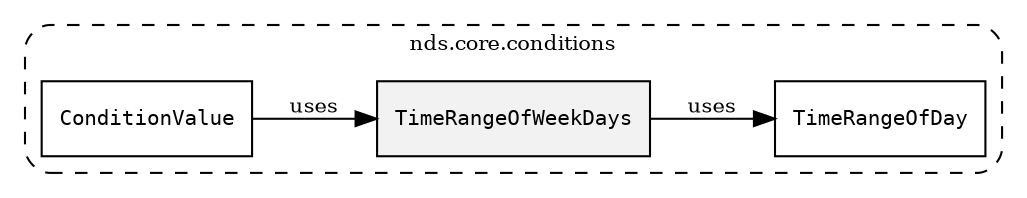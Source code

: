 /**
 * This dot file creates symbol collaboration diagram for TimeRangeOfWeekDays.
 */
digraph ZSERIO
{
    node [shape=box, fontsize=10];
    rankdir="LR";
    fontsize=10;
    tooltip="TimeRangeOfWeekDays collaboration diagram";

    subgraph "cluster_nds.core.conditions"
    {
        style="dashed, rounded";
        label="nds.core.conditions";
        tooltip="Package nds.core.conditions";
        href="../../../content/packages/nds.core.conditions.html#Package-nds-core-conditions";
        target="_parent";

        "TimeRangeOfWeekDays" [style="filled", fillcolor="#0000000D", target="_parent", label=<<font face="monospace"><table align="center" border="0" cellspacing="0" cellpadding="0"><tr><td href="../../../content/packages/nds.core.conditions.html#Structure-TimeRangeOfWeekDays" title="Structure defined in nds.core.conditions">TimeRangeOfWeekDays</td></tr></table></font>>];
        "TimeRangeOfDay" [target="_parent", label=<<font face="monospace"><table align="center" border="0" cellspacing="0" cellpadding="0"><tr><td href="../../../content/packages/nds.core.conditions.html#Structure-TimeRangeOfDay" title="Structure defined in nds.core.conditions">TimeRangeOfDay</td></tr></table></font>>];
        "ConditionValue" [target="_parent", label=<<font face="monospace"><table align="center" border="0" cellspacing="0" cellpadding="0"><tr><td href="../../../content/packages/nds.core.conditions.html#Choice-ConditionValue" title="Choice defined in nds.core.conditions">ConditionValue</td></tr></table></font>>];
    }

    "TimeRangeOfWeekDays" -> "TimeRangeOfDay" [label="uses", fontsize=10];
    "ConditionValue" -> "TimeRangeOfWeekDays" [label="uses", fontsize=10];
}
